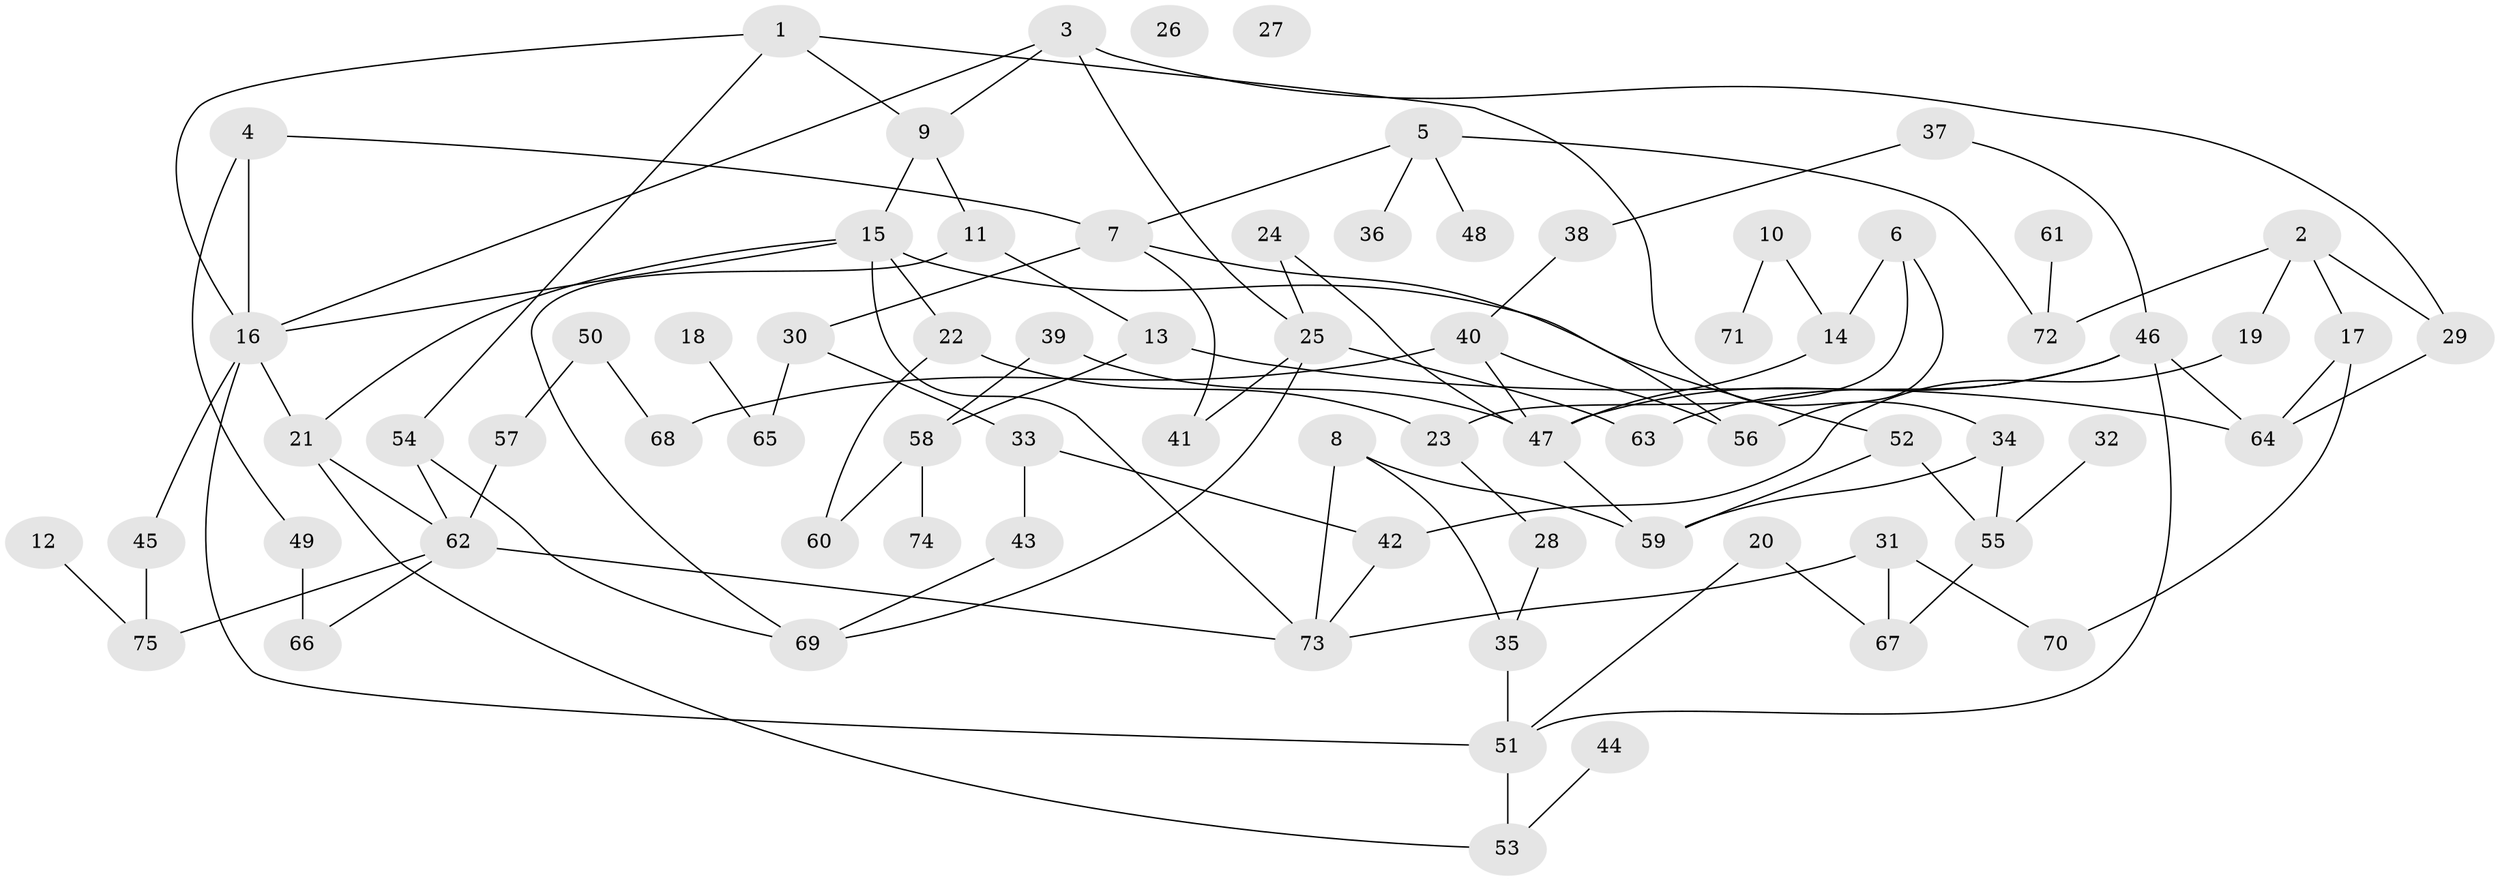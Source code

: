 // Generated by graph-tools (version 1.1) at 2025/49/03/09/25 03:49:09]
// undirected, 75 vertices, 108 edges
graph export_dot {
graph [start="1"]
  node [color=gray90,style=filled];
  1;
  2;
  3;
  4;
  5;
  6;
  7;
  8;
  9;
  10;
  11;
  12;
  13;
  14;
  15;
  16;
  17;
  18;
  19;
  20;
  21;
  22;
  23;
  24;
  25;
  26;
  27;
  28;
  29;
  30;
  31;
  32;
  33;
  34;
  35;
  36;
  37;
  38;
  39;
  40;
  41;
  42;
  43;
  44;
  45;
  46;
  47;
  48;
  49;
  50;
  51;
  52;
  53;
  54;
  55;
  56;
  57;
  58;
  59;
  60;
  61;
  62;
  63;
  64;
  65;
  66;
  67;
  68;
  69;
  70;
  71;
  72;
  73;
  74;
  75;
  1 -- 9;
  1 -- 16;
  1 -- 34;
  1 -- 54;
  2 -- 17;
  2 -- 19;
  2 -- 29;
  2 -- 72;
  3 -- 9;
  3 -- 16;
  3 -- 25;
  3 -- 29;
  4 -- 7;
  4 -- 16;
  4 -- 49;
  5 -- 7;
  5 -- 36;
  5 -- 48;
  5 -- 72;
  6 -- 14;
  6 -- 23;
  6 -- 56;
  7 -- 30;
  7 -- 41;
  7 -- 56;
  8 -- 35;
  8 -- 59;
  8 -- 73;
  9 -- 11;
  9 -- 15;
  10 -- 14;
  10 -- 71;
  11 -- 13;
  11 -- 69;
  12 -- 75;
  13 -- 58;
  13 -- 64;
  14 -- 47;
  15 -- 16;
  15 -- 21;
  15 -- 22;
  15 -- 52;
  15 -- 73;
  16 -- 21;
  16 -- 45;
  16 -- 51;
  17 -- 64;
  17 -- 70;
  18 -- 65;
  19 -- 42;
  20 -- 51;
  20 -- 67;
  21 -- 53;
  21 -- 62;
  22 -- 23;
  22 -- 60;
  23 -- 28;
  24 -- 25;
  24 -- 47;
  25 -- 41;
  25 -- 63;
  25 -- 69;
  28 -- 35;
  29 -- 64;
  30 -- 33;
  30 -- 65;
  31 -- 67;
  31 -- 70;
  31 -- 73;
  32 -- 55;
  33 -- 42;
  33 -- 43;
  34 -- 55;
  34 -- 59;
  35 -- 51;
  37 -- 38;
  37 -- 46;
  38 -- 40;
  39 -- 47;
  39 -- 58;
  40 -- 47;
  40 -- 56;
  40 -- 68;
  42 -- 73;
  43 -- 69;
  44 -- 53;
  45 -- 75;
  46 -- 47;
  46 -- 51;
  46 -- 63;
  46 -- 64;
  47 -- 59;
  49 -- 66;
  50 -- 57;
  50 -- 68;
  51 -- 53;
  52 -- 55;
  52 -- 59;
  54 -- 62;
  54 -- 69;
  55 -- 67;
  57 -- 62;
  58 -- 60;
  58 -- 74;
  61 -- 72;
  62 -- 66;
  62 -- 73;
  62 -- 75;
}
